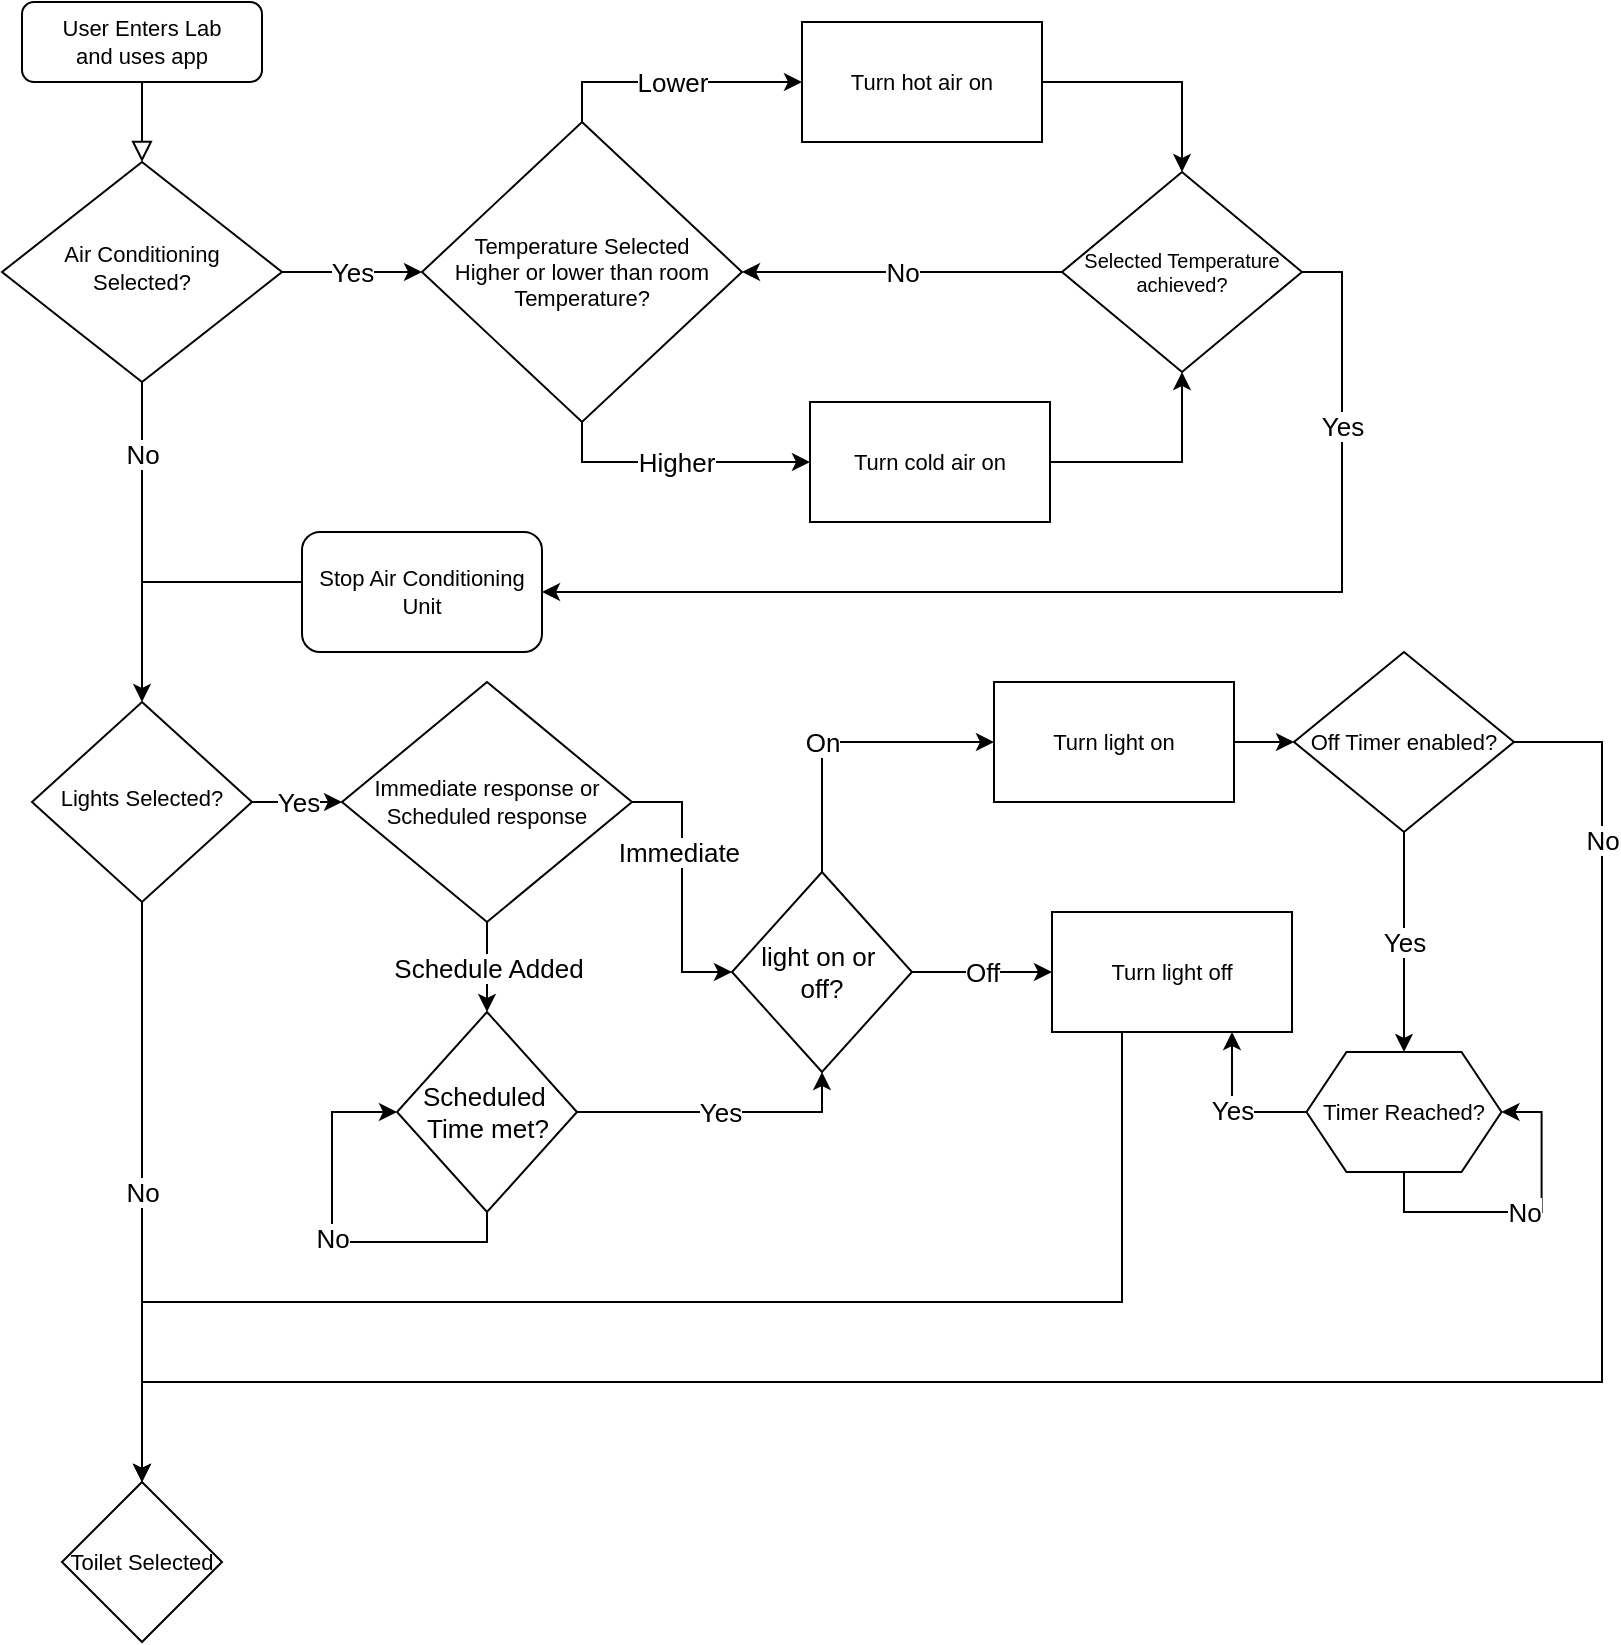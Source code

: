 <mxfile version="20.6.0" type="github"><diagram id="C5RBs43oDa-KdzZeNtuy" name="Page-1"><mxGraphModel dx="2015" dy="1154" grid="1" gridSize="10" guides="1" tooltips="1" connect="1" arrows="1" fold="1" page="1" pageScale="1" pageWidth="827" pageHeight="1169" math="0" shadow="0"><root><mxCell id="WIyWlLk6GJQsqaUBKTNV-0"/><mxCell id="WIyWlLk6GJQsqaUBKTNV-1" parent="WIyWlLk6GJQsqaUBKTNV-0"/><mxCell id="WIyWlLk6GJQsqaUBKTNV-2" value="" style="rounded=0;html=1;jettySize=auto;orthogonalLoop=1;fontSize=11;endArrow=block;endFill=0;endSize=8;strokeWidth=1;shadow=0;labelBackgroundColor=none;edgeStyle=orthogonalEdgeStyle;" parent="WIyWlLk6GJQsqaUBKTNV-1" source="WIyWlLk6GJQsqaUBKTNV-3" target="WIyWlLk6GJQsqaUBKTNV-6" edge="1"><mxGeometry relative="1" as="geometry"/></mxCell><mxCell id="WIyWlLk6GJQsqaUBKTNV-3" value="User Enters Lab&lt;br style=&quot;font-size: 11px;&quot;&gt;and uses app" style="rounded=1;whiteSpace=wrap;html=1;fontSize=11;glass=0;strokeWidth=1;shadow=0;" parent="WIyWlLk6GJQsqaUBKTNV-1" vertex="1"><mxGeometry x="20" y="10" width="120" height="40" as="geometry"/></mxCell><mxCell id="PATcyT5YbckNSoC44WeG-14" value="Yes" style="edgeStyle=orthogonalEdgeStyle;rounded=0;orthogonalLoop=1;jettySize=auto;html=1;exitX=1;exitY=0.5;exitDx=0;exitDy=0;fontSize=13;" edge="1" parent="WIyWlLk6GJQsqaUBKTNV-1" source="WIyWlLk6GJQsqaUBKTNV-6" target="PATcyT5YbckNSoC44WeG-0"><mxGeometry relative="1" as="geometry"/></mxCell><mxCell id="PATcyT5YbckNSoC44WeG-17" value="No" style="edgeStyle=orthogonalEdgeStyle;rounded=0;orthogonalLoop=1;jettySize=auto;html=1;exitX=0.5;exitY=1;exitDx=0;exitDy=0;entryX=0.5;entryY=0;entryDx=0;entryDy=0;fontSize=13;" edge="1" parent="WIyWlLk6GJQsqaUBKTNV-1" source="WIyWlLk6GJQsqaUBKTNV-6" target="WIyWlLk6GJQsqaUBKTNV-10"><mxGeometry x="-0.556" relative="1" as="geometry"><mxPoint as="offset"/></mxGeometry></mxCell><mxCell id="WIyWlLk6GJQsqaUBKTNV-6" value="Air Conditioning&lt;br style=&quot;font-size: 11px;&quot;&gt;Selected?" style="rhombus;whiteSpace=wrap;html=1;shadow=0;fontFamily=Helvetica;fontSize=11;align=center;strokeWidth=1;spacing=6;spacingTop=-4;" parent="WIyWlLk6GJQsqaUBKTNV-1" vertex="1"><mxGeometry x="10" y="90" width="140" height="110" as="geometry"/></mxCell><mxCell id="PATcyT5YbckNSoC44WeG-53" value="Yes" style="edgeStyle=orthogonalEdgeStyle;rounded=0;orthogonalLoop=1;jettySize=auto;html=1;exitX=1;exitY=0.5;exitDx=0;exitDy=0;entryX=0;entryY=0.5;entryDx=0;entryDy=0;fontSize=13;" edge="1" parent="WIyWlLk6GJQsqaUBKTNV-1" source="WIyWlLk6GJQsqaUBKTNV-10" target="PATcyT5YbckNSoC44WeG-38"><mxGeometry relative="1" as="geometry"/></mxCell><mxCell id="WIyWlLk6GJQsqaUBKTNV-10" value="Lights Selected?" style="rhombus;whiteSpace=wrap;html=1;shadow=0;fontFamily=Helvetica;fontSize=11;align=center;strokeWidth=1;spacing=6;spacingTop=-4;" parent="WIyWlLk6GJQsqaUBKTNV-1" vertex="1"><mxGeometry x="25" y="360" width="110" height="100" as="geometry"/></mxCell><mxCell id="PATcyT5YbckNSoC44WeG-23" value="Lower" style="edgeStyle=orthogonalEdgeStyle;rounded=0;orthogonalLoop=1;jettySize=auto;html=1;exitX=0.5;exitY=0;exitDx=0;exitDy=0;fontSize=13;" edge="1" parent="WIyWlLk6GJQsqaUBKTNV-1" source="PATcyT5YbckNSoC44WeG-0" target="PATcyT5YbckNSoC44WeG-19"><mxGeometry relative="1" as="geometry"/></mxCell><mxCell id="PATcyT5YbckNSoC44WeG-26" value="Higher" style="edgeStyle=orthogonalEdgeStyle;rounded=0;orthogonalLoop=1;jettySize=auto;html=1;exitX=0.5;exitY=1;exitDx=0;exitDy=0;entryX=0;entryY=0.5;entryDx=0;entryDy=0;fontSize=13;" edge="1" parent="WIyWlLk6GJQsqaUBKTNV-1" source="PATcyT5YbckNSoC44WeG-0" target="PATcyT5YbckNSoC44WeG-20"><mxGeometry relative="1" as="geometry"/></mxCell><mxCell id="PATcyT5YbckNSoC44WeG-0" value="Temperature Selected &lt;br style=&quot;font-size: 11px;&quot;&gt;Higher or lower than room Temperature?" style="rhombus;whiteSpace=wrap;html=1;fontSize=11;" vertex="1" parent="WIyWlLk6GJQsqaUBKTNV-1"><mxGeometry x="220" y="70" width="160" height="150" as="geometry"/></mxCell><mxCell id="PATcyT5YbckNSoC44WeG-30" style="edgeStyle=orthogonalEdgeStyle;rounded=0;orthogonalLoop=1;jettySize=auto;html=1;exitX=1;exitY=0.5;exitDx=0;exitDy=0;entryX=0.5;entryY=0;entryDx=0;entryDy=0;fontSize=11;" edge="1" parent="WIyWlLk6GJQsqaUBKTNV-1" source="PATcyT5YbckNSoC44WeG-19" target="PATcyT5YbckNSoC44WeG-27"><mxGeometry relative="1" as="geometry"/></mxCell><mxCell id="PATcyT5YbckNSoC44WeG-19" value="Turn hot air on" style="rounded=0;whiteSpace=wrap;html=1;fontSize=11;" vertex="1" parent="WIyWlLk6GJQsqaUBKTNV-1"><mxGeometry x="410" y="20" width="120" height="60" as="geometry"/></mxCell><mxCell id="PATcyT5YbckNSoC44WeG-31" style="edgeStyle=orthogonalEdgeStyle;rounded=0;orthogonalLoop=1;jettySize=auto;html=1;exitX=1;exitY=0.5;exitDx=0;exitDy=0;entryX=0.5;entryY=1;entryDx=0;entryDy=0;fontSize=11;" edge="1" parent="WIyWlLk6GJQsqaUBKTNV-1" source="PATcyT5YbckNSoC44WeG-20" target="PATcyT5YbckNSoC44WeG-27"><mxGeometry relative="1" as="geometry"/></mxCell><mxCell id="PATcyT5YbckNSoC44WeG-20" value="Turn cold air on" style="rounded=0;whiteSpace=wrap;html=1;fontSize=11;" vertex="1" parent="WIyWlLk6GJQsqaUBKTNV-1"><mxGeometry x="414" y="210" width="120" height="60" as="geometry"/></mxCell><mxCell id="PATcyT5YbckNSoC44WeG-34" value="No" style="edgeStyle=orthogonalEdgeStyle;rounded=0;orthogonalLoop=1;jettySize=auto;html=1;exitX=0;exitY=0.5;exitDx=0;exitDy=0;entryX=1;entryY=0.5;entryDx=0;entryDy=0;fontSize=13;" edge="1" parent="WIyWlLk6GJQsqaUBKTNV-1" source="PATcyT5YbckNSoC44WeG-27" target="PATcyT5YbckNSoC44WeG-0"><mxGeometry relative="1" as="geometry"/></mxCell><mxCell id="PATcyT5YbckNSoC44WeG-64" value="Yes" style="edgeStyle=orthogonalEdgeStyle;rounded=0;orthogonalLoop=1;jettySize=auto;html=1;exitX=1;exitY=0.5;exitDx=0;exitDy=0;entryX=1;entryY=0.5;entryDx=0;entryDy=0;fontSize=13;" edge="1" parent="WIyWlLk6GJQsqaUBKTNV-1" source="PATcyT5YbckNSoC44WeG-27" target="PATcyT5YbckNSoC44WeG-50"><mxGeometry x="-0.667" relative="1" as="geometry"><mxPoint as="offset"/></mxGeometry></mxCell><mxCell id="PATcyT5YbckNSoC44WeG-27" value="Selected Temperature achieved?" style="rhombus;whiteSpace=wrap;html=1;fontSize=10;" vertex="1" parent="WIyWlLk6GJQsqaUBKTNV-1"><mxGeometry x="540" y="95" width="120" height="100" as="geometry"/></mxCell><mxCell id="PATcyT5YbckNSoC44WeG-36" value="Immediate&amp;nbsp;" style="edgeStyle=orthogonalEdgeStyle;rounded=0;orthogonalLoop=1;jettySize=auto;html=1;exitX=1;exitY=0.5;exitDx=0;exitDy=0;fontSize=13;entryX=0;entryY=0.5;entryDx=0;entryDy=0;" edge="1" parent="WIyWlLk6GJQsqaUBKTNV-1" source="PATcyT5YbckNSoC44WeG-38" target="PATcyT5YbckNSoC44WeG-80"><mxGeometry x="-0.267" relative="1" as="geometry"><mxPoint as="offset"/></mxGeometry></mxCell><mxCell id="PATcyT5YbckNSoC44WeG-79" value="Schedule Added" style="edgeStyle=orthogonalEdgeStyle;rounded=0;orthogonalLoop=1;jettySize=auto;html=1;exitX=0.5;exitY=1;exitDx=0;exitDy=0;entryX=0.5;entryY=0;entryDx=0;entryDy=0;fontSize=13;" edge="1" parent="WIyWlLk6GJQsqaUBKTNV-1" source="PATcyT5YbckNSoC44WeG-38" target="PATcyT5YbckNSoC44WeG-78"><mxGeometry relative="1" as="geometry"/></mxCell><mxCell id="PATcyT5YbckNSoC44WeG-38" value="Immediate response or Scheduled response" style="rhombus;whiteSpace=wrap;html=1;fontSize=11;" vertex="1" parent="WIyWlLk6GJQsqaUBKTNV-1"><mxGeometry x="180" y="350" width="145" height="120" as="geometry"/></mxCell><mxCell id="PATcyT5YbckNSoC44WeG-48" style="edgeStyle=orthogonalEdgeStyle;rounded=0;orthogonalLoop=1;jettySize=auto;html=1;exitX=1;exitY=0.5;exitDx=0;exitDy=0;fontSize=11;" edge="1" parent="WIyWlLk6GJQsqaUBKTNV-1" source="PATcyT5YbckNSoC44WeG-40" target="PATcyT5YbckNSoC44WeG-44"><mxGeometry relative="1" as="geometry"><mxPoint x="606" y="410" as="targetPoint"/></mxGeometry></mxCell><mxCell id="PATcyT5YbckNSoC44WeG-40" value="Turn light on" style="rounded=0;whiteSpace=wrap;html=1;fontSize=11;" vertex="1" parent="WIyWlLk6GJQsqaUBKTNV-1"><mxGeometry x="506" y="350" width="120" height="60" as="geometry"/></mxCell><mxCell id="PATcyT5YbckNSoC44WeG-93" style="edgeStyle=orthogonalEdgeStyle;rounded=0;orthogonalLoop=1;jettySize=auto;html=1;exitX=0.25;exitY=1;exitDx=0;exitDy=0;entryX=0.5;entryY=0;entryDx=0;entryDy=0;fontSize=13;" edge="1" parent="WIyWlLk6GJQsqaUBKTNV-1" source="PATcyT5YbckNSoC44WeG-42" target="PATcyT5YbckNSoC44WeG-49"><mxGeometry relative="1" as="geometry"><Array as="points"><mxPoint x="570" y="660"/><mxPoint x="80" y="660"/></Array></mxGeometry></mxCell><mxCell id="PATcyT5YbckNSoC44WeG-42" value="Turn light off" style="rounded=0;whiteSpace=wrap;html=1;fontSize=11;" vertex="1" parent="WIyWlLk6GJQsqaUBKTNV-1"><mxGeometry x="535" y="465" width="120" height="60" as="geometry"/></mxCell><mxCell id="PATcyT5YbckNSoC44WeG-61" value="No" style="edgeStyle=orthogonalEdgeStyle;rounded=0;orthogonalLoop=1;jettySize=auto;html=1;exitX=1;exitY=0.5;exitDx=0;exitDy=0;entryX=0.5;entryY=0;entryDx=0;entryDy=0;fontSize=13;" edge="1" parent="WIyWlLk6GJQsqaUBKTNV-1" source="PATcyT5YbckNSoC44WeG-44" target="PATcyT5YbckNSoC44WeG-49"><mxGeometry x="-0.837" relative="1" as="geometry"><Array as="points"><mxPoint x="810" y="380"/><mxPoint x="810" y="700"/><mxPoint x="80" y="700"/></Array><mxPoint as="offset"/></mxGeometry></mxCell><mxCell id="PATcyT5YbckNSoC44WeG-71" value="Yes" style="edgeStyle=orthogonalEdgeStyle;rounded=0;orthogonalLoop=1;jettySize=auto;html=1;exitX=0.5;exitY=1;exitDx=0;exitDy=0;entryX=0.5;entryY=0;entryDx=0;entryDy=0;fontSize=13;" edge="1" parent="WIyWlLk6GJQsqaUBKTNV-1" source="PATcyT5YbckNSoC44WeG-44" target="PATcyT5YbckNSoC44WeG-54"><mxGeometry relative="1" as="geometry"/></mxCell><mxCell id="PATcyT5YbckNSoC44WeG-44" value="Off Timer enabled?" style="rhombus;whiteSpace=wrap;html=1;fontSize=11;" vertex="1" parent="WIyWlLk6GJQsqaUBKTNV-1"><mxGeometry x="656" y="335" width="110" height="90" as="geometry"/></mxCell><mxCell id="PATcyT5YbckNSoC44WeG-49" value="Toilet Selected" style="rhombus;whiteSpace=wrap;html=1;fontSize=11;" vertex="1" parent="WIyWlLk6GJQsqaUBKTNV-1"><mxGeometry x="40" y="750" width="80" height="80" as="geometry"/></mxCell><mxCell id="PATcyT5YbckNSoC44WeG-50" value="Stop Air Conditioning Unit" style="rounded=1;whiteSpace=wrap;html=1;fontSize=11;" vertex="1" parent="WIyWlLk6GJQsqaUBKTNV-1"><mxGeometry x="160" y="275" width="120" height="60" as="geometry"/></mxCell><mxCell id="PATcyT5YbckNSoC44WeG-68" value="Yes" style="edgeStyle=orthogonalEdgeStyle;rounded=0;orthogonalLoop=1;jettySize=auto;html=1;exitX=0;exitY=0.5;exitDx=0;exitDy=0;entryX=0.75;entryY=1;entryDx=0;entryDy=0;fontSize=13;" edge="1" parent="WIyWlLk6GJQsqaUBKTNV-1" source="PATcyT5YbckNSoC44WeG-54" target="PATcyT5YbckNSoC44WeG-42"><mxGeometry relative="1" as="geometry"/></mxCell><mxCell id="PATcyT5YbckNSoC44WeG-54" value="Timer Reached?" style="shape=hexagon;perimeter=hexagonPerimeter2;whiteSpace=wrap;html=1;fixedSize=1;fontSize=11;" vertex="1" parent="WIyWlLk6GJQsqaUBKTNV-1"><mxGeometry x="662.25" y="535" width="97.5" height="60" as="geometry"/></mxCell><mxCell id="PATcyT5YbckNSoC44WeG-65" value="" style="endArrow=none;html=1;rounded=0;fontSize=13;" edge="1" parent="WIyWlLk6GJQsqaUBKTNV-1"><mxGeometry width="50" height="50" relative="1" as="geometry"><mxPoint x="80" y="300" as="sourcePoint"/><mxPoint x="160" y="300" as="targetPoint"/></mxGeometry></mxCell><mxCell id="PATcyT5YbckNSoC44WeG-76" value="" style="endArrow=classic;html=1;rounded=0;fontSize=13;exitX=0.5;exitY=1;exitDx=0;exitDy=0;entryX=0.5;entryY=0;entryDx=0;entryDy=0;" edge="1" parent="WIyWlLk6GJQsqaUBKTNV-1" source="WIyWlLk6GJQsqaUBKTNV-10" target="PATcyT5YbckNSoC44WeG-49"><mxGeometry relative="1" as="geometry"><mxPoint x="360" y="550" as="sourcePoint"/><mxPoint x="460" y="550" as="targetPoint"/></mxGeometry></mxCell><mxCell id="PATcyT5YbckNSoC44WeG-77" value="No" style="edgeLabel;resizable=0;html=1;align=center;verticalAlign=middle;fontSize=13;" connectable="0" vertex="1" parent="PATcyT5YbckNSoC44WeG-76"><mxGeometry relative="1" as="geometry"/></mxCell><mxCell id="PATcyT5YbckNSoC44WeG-88" value="No" style="edgeStyle=orthogonalEdgeStyle;rounded=0;orthogonalLoop=1;jettySize=auto;html=1;exitX=0.5;exitY=1;exitDx=0;exitDy=0;fontSize=13;entryX=0;entryY=0.5;entryDx=0;entryDy=0;" edge="1" parent="WIyWlLk6GJQsqaUBKTNV-1" source="PATcyT5YbckNSoC44WeG-78" target="PATcyT5YbckNSoC44WeG-78"><mxGeometry relative="1" as="geometry"><mxPoint x="195" y="695" as="targetPoint"/><Array as="points"><mxPoint x="253" y="630"/><mxPoint x="175" y="630"/><mxPoint x="175" y="565"/></Array></mxGeometry></mxCell><mxCell id="PATcyT5YbckNSoC44WeG-89" value="Yes" style="edgeStyle=orthogonalEdgeStyle;rounded=0;orthogonalLoop=1;jettySize=auto;html=1;exitX=1;exitY=0.5;exitDx=0;exitDy=0;entryX=0.5;entryY=1;entryDx=0;entryDy=0;fontSize=13;" edge="1" parent="WIyWlLk6GJQsqaUBKTNV-1" source="PATcyT5YbckNSoC44WeG-78" target="PATcyT5YbckNSoC44WeG-80"><mxGeometry relative="1" as="geometry"/></mxCell><mxCell id="PATcyT5YbckNSoC44WeG-78" value="Scheduled&amp;nbsp;&lt;br&gt;Time met?" style="rhombus;whiteSpace=wrap;html=1;fontSize=13;" vertex="1" parent="WIyWlLk6GJQsqaUBKTNV-1"><mxGeometry x="207.5" y="515" width="90" height="100" as="geometry"/></mxCell><mxCell id="PATcyT5YbckNSoC44WeG-85" value="On" style="edgeStyle=orthogonalEdgeStyle;rounded=0;orthogonalLoop=1;jettySize=auto;html=1;exitX=0.5;exitY=0;exitDx=0;exitDy=0;entryX=0;entryY=0.5;entryDx=0;entryDy=0;fontSize=13;" edge="1" parent="WIyWlLk6GJQsqaUBKTNV-1" source="PATcyT5YbckNSoC44WeG-80" target="PATcyT5YbckNSoC44WeG-40"><mxGeometry x="-0.139" relative="1" as="geometry"><mxPoint x="485" y="500" as="sourcePoint"/><mxPoint as="offset"/></mxGeometry></mxCell><mxCell id="PATcyT5YbckNSoC44WeG-90" value="Off" style="edgeStyle=orthogonalEdgeStyle;rounded=0;orthogonalLoop=1;jettySize=auto;html=1;exitX=1;exitY=0.5;exitDx=0;exitDy=0;entryX=0;entryY=0.5;entryDx=0;entryDy=0;fontSize=13;" edge="1" parent="WIyWlLk6GJQsqaUBKTNV-1" source="PATcyT5YbckNSoC44WeG-80" target="PATcyT5YbckNSoC44WeG-42"><mxGeometry relative="1" as="geometry"/></mxCell><mxCell id="PATcyT5YbckNSoC44WeG-80" value="light on or&amp;nbsp;&lt;br&gt;off?" style="rhombus;whiteSpace=wrap;html=1;fontSize=13;" vertex="1" parent="WIyWlLk6GJQsqaUBKTNV-1"><mxGeometry x="375" y="445" width="90" height="100" as="geometry"/></mxCell><mxCell id="PATcyT5YbckNSoC44WeG-86" value="No" style="edgeStyle=orthogonalEdgeStyle;rounded=0;orthogonalLoop=1;jettySize=auto;html=1;exitX=0.5;exitY=1;exitDx=0;exitDy=0;entryX=1;entryY=0.5;entryDx=0;entryDy=0;fontSize=13;" edge="1" parent="WIyWlLk6GJQsqaUBKTNV-1" source="PATcyT5YbckNSoC44WeG-54" target="PATcyT5YbckNSoC44WeG-54"><mxGeometry relative="1" as="geometry"/></mxCell></root></mxGraphModel></diagram></mxfile>